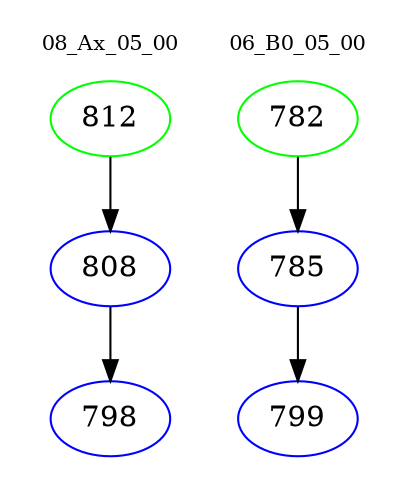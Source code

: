 digraph{
subgraph cluster_0 {
color = white
label = "08_Ax_05_00";
fontsize=10;
T0_812 [label="812", color="green"]
T0_812 -> T0_808 [color="black"]
T0_808 [label="808", color="blue"]
T0_808 -> T0_798 [color="black"]
T0_798 [label="798", color="blue"]
}
subgraph cluster_1 {
color = white
label = "06_B0_05_00";
fontsize=10;
T1_782 [label="782", color="green"]
T1_782 -> T1_785 [color="black"]
T1_785 [label="785", color="blue"]
T1_785 -> T1_799 [color="black"]
T1_799 [label="799", color="blue"]
}
}

